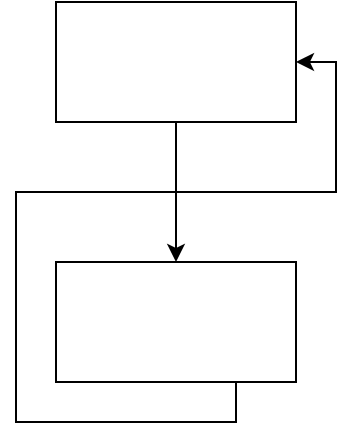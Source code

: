 <mxfile version="21.6.9" type="github">
  <diagram name="第 1 页" id="Ejtv8riRzpzASjyr7Cp5">
    <mxGraphModel dx="992" dy="626" grid="1" gridSize="10" guides="1" tooltips="1" connect="1" arrows="1" fold="1" page="1" pageScale="1" pageWidth="827" pageHeight="1169" math="0" shadow="0">
      <root>
        <mxCell id="0" />
        <mxCell id="1" parent="0" />
        <mxCell id="5cuuSmDx4ee5CAOj9_-S-4" style="edgeStyle=orthogonalEdgeStyle;rounded=0;orthogonalLoop=1;jettySize=auto;html=1;exitX=0.5;exitY=1;exitDx=0;exitDy=0;entryX=0.5;entryY=0;entryDx=0;entryDy=0;" edge="1" parent="1" source="5cuuSmDx4ee5CAOj9_-S-2" target="5cuuSmDx4ee5CAOj9_-S-3">
          <mxGeometry relative="1" as="geometry" />
        </mxCell>
        <mxCell id="5cuuSmDx4ee5CAOj9_-S-2" value="" style="rounded=0;whiteSpace=wrap;html=1;" vertex="1" parent="1">
          <mxGeometry x="240" y="110" width="120" height="60" as="geometry" />
        </mxCell>
        <mxCell id="5cuuSmDx4ee5CAOj9_-S-5" style="edgeStyle=orthogonalEdgeStyle;rounded=0;orthogonalLoop=1;jettySize=auto;html=1;exitX=0.75;exitY=1;exitDx=0;exitDy=0;entryX=1;entryY=0.5;entryDx=0;entryDy=0;" edge="1" parent="1" source="5cuuSmDx4ee5CAOj9_-S-3" target="5cuuSmDx4ee5CAOj9_-S-2">
          <mxGeometry relative="1" as="geometry" />
        </mxCell>
        <mxCell id="5cuuSmDx4ee5CAOj9_-S-3" value="" style="rounded=0;whiteSpace=wrap;html=1;" vertex="1" parent="1">
          <mxGeometry x="240" y="240" width="120" height="60" as="geometry" />
        </mxCell>
      </root>
    </mxGraphModel>
  </diagram>
</mxfile>
